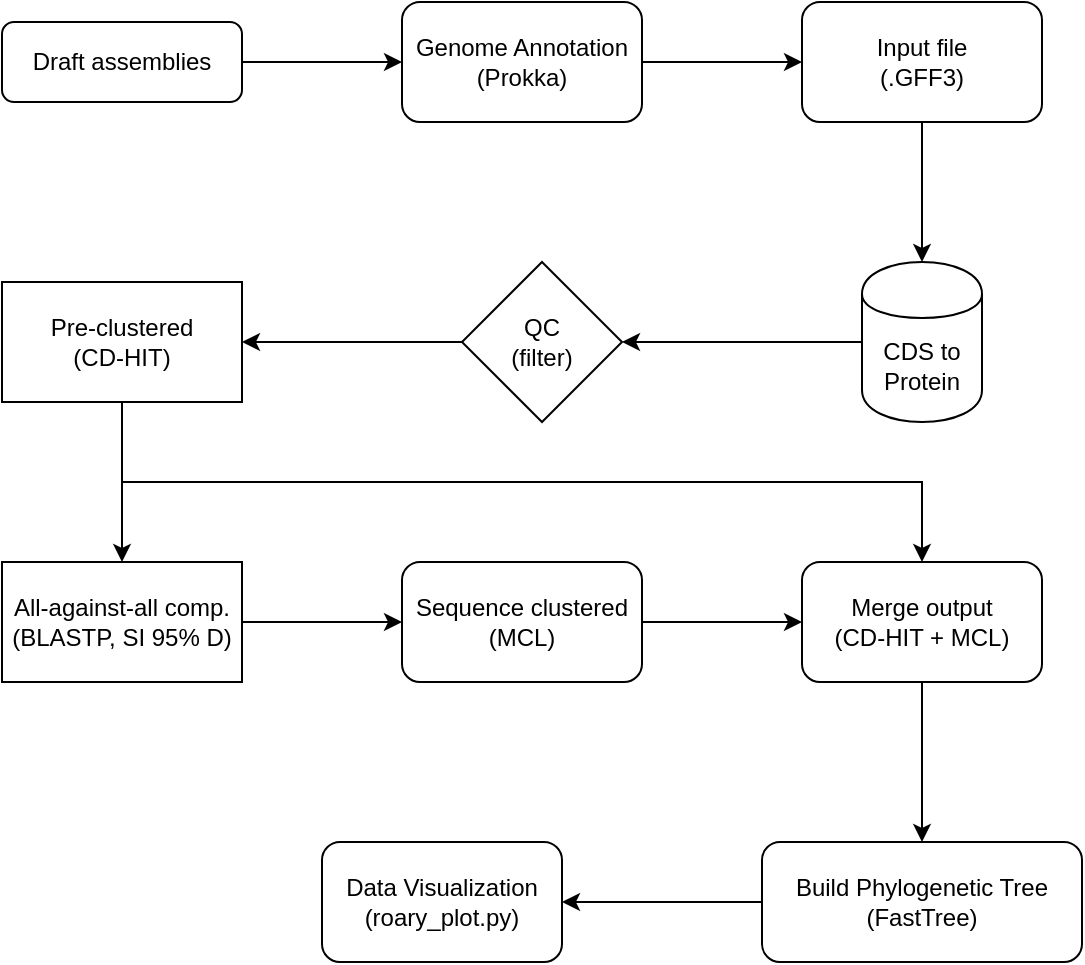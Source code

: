 <mxfile version="14.7.9" type="github">
  <diagram id="C5RBs43oDa-KdzZeNtuy" name="Page-1">
    <mxGraphModel dx="1038" dy="547" grid="1" gridSize="10" guides="1" tooltips="1" connect="1" arrows="1" fold="1" page="1" pageScale="1" pageWidth="827" pageHeight="1169" math="0" shadow="0">
      <root>
        <mxCell id="WIyWlLk6GJQsqaUBKTNV-0" />
        <mxCell id="WIyWlLk6GJQsqaUBKTNV-1" parent="WIyWlLk6GJQsqaUBKTNV-0" />
        <mxCell id="HJ8n1KOzFwiLZcirH3vF-1" value="" style="edgeStyle=orthogonalEdgeStyle;rounded=0;orthogonalLoop=1;jettySize=auto;html=1;" edge="1" parent="WIyWlLk6GJQsqaUBKTNV-1" source="WIyWlLk6GJQsqaUBKTNV-3" target="HJ8n1KOzFwiLZcirH3vF-0">
          <mxGeometry relative="1" as="geometry" />
        </mxCell>
        <mxCell id="WIyWlLk6GJQsqaUBKTNV-3" value="Draft assemblies" style="rounded=1;whiteSpace=wrap;html=1;fontSize=12;glass=0;strokeWidth=1;shadow=0;" parent="WIyWlLk6GJQsqaUBKTNV-1" vertex="1">
          <mxGeometry x="160" y="80" width="120" height="40" as="geometry" />
        </mxCell>
        <mxCell id="HJ8n1KOzFwiLZcirH3vF-3" value="" style="edgeStyle=orthogonalEdgeStyle;rounded=0;orthogonalLoop=1;jettySize=auto;html=1;" edge="1" parent="WIyWlLk6GJQsqaUBKTNV-1" source="HJ8n1KOzFwiLZcirH3vF-0" target="HJ8n1KOzFwiLZcirH3vF-2">
          <mxGeometry relative="1" as="geometry" />
        </mxCell>
        <mxCell id="HJ8n1KOzFwiLZcirH3vF-0" value="Genome Annotation&lt;br&gt;(Prokka)" style="rounded=1;whiteSpace=wrap;html=1;shadow=0;strokeWidth=1;glass=0;" vertex="1" parent="WIyWlLk6GJQsqaUBKTNV-1">
          <mxGeometry x="360" y="70" width="120" height="60" as="geometry" />
        </mxCell>
        <mxCell id="HJ8n1KOzFwiLZcirH3vF-5" value="" style="edgeStyle=orthogonalEdgeStyle;rounded=0;orthogonalLoop=1;jettySize=auto;html=1;" edge="1" parent="WIyWlLk6GJQsqaUBKTNV-1" source="HJ8n1KOzFwiLZcirH3vF-2" target="HJ8n1KOzFwiLZcirH3vF-4">
          <mxGeometry relative="1" as="geometry" />
        </mxCell>
        <mxCell id="HJ8n1KOzFwiLZcirH3vF-2" value="Input file&lt;br&gt;(.GFF3)" style="whiteSpace=wrap;html=1;rounded=1;shadow=0;strokeWidth=1;glass=0;" vertex="1" parent="WIyWlLk6GJQsqaUBKTNV-1">
          <mxGeometry x="560" y="70" width="120" height="60" as="geometry" />
        </mxCell>
        <mxCell id="HJ8n1KOzFwiLZcirH3vF-9" value="" style="edgeStyle=orthogonalEdgeStyle;rounded=0;orthogonalLoop=1;jettySize=auto;html=1;" edge="1" parent="WIyWlLk6GJQsqaUBKTNV-1" source="HJ8n1KOzFwiLZcirH3vF-4" target="HJ8n1KOzFwiLZcirH3vF-8">
          <mxGeometry relative="1" as="geometry" />
        </mxCell>
        <mxCell id="HJ8n1KOzFwiLZcirH3vF-4" value="CDS to Protein" style="shape=cylinder;whiteSpace=wrap;html=1;boundedLbl=1;backgroundOutline=1;rounded=1;shadow=0;strokeWidth=1;glass=0;" vertex="1" parent="WIyWlLk6GJQsqaUBKTNV-1">
          <mxGeometry x="590" y="200" width="60" height="80" as="geometry" />
        </mxCell>
        <mxCell id="HJ8n1KOzFwiLZcirH3vF-11" value="" style="edgeStyle=orthogonalEdgeStyle;rounded=0;orthogonalLoop=1;jettySize=auto;html=1;" edge="1" parent="WIyWlLk6GJQsqaUBKTNV-1" source="HJ8n1KOzFwiLZcirH3vF-8" target="HJ8n1KOzFwiLZcirH3vF-10">
          <mxGeometry relative="1" as="geometry" />
        </mxCell>
        <mxCell id="HJ8n1KOzFwiLZcirH3vF-8" value="QC&lt;br&gt;(filter)" style="rhombus;whiteSpace=wrap;html=1;" vertex="1" parent="WIyWlLk6GJQsqaUBKTNV-1">
          <mxGeometry x="390" y="200" width="80" height="80" as="geometry" />
        </mxCell>
        <mxCell id="HJ8n1KOzFwiLZcirH3vF-15" value="" style="edgeStyle=orthogonalEdgeStyle;rounded=0;orthogonalLoop=1;jettySize=auto;html=1;" edge="1" parent="WIyWlLk6GJQsqaUBKTNV-1" source="HJ8n1KOzFwiLZcirH3vF-10" target="HJ8n1KOzFwiLZcirH3vF-22">
          <mxGeometry relative="1" as="geometry">
            <Array as="points">
              <mxPoint x="220" y="310" />
              <mxPoint x="620" y="310" />
            </Array>
          </mxGeometry>
        </mxCell>
        <mxCell id="HJ8n1KOzFwiLZcirH3vF-27" value="" style="edgeStyle=orthogonalEdgeStyle;rounded=0;orthogonalLoop=1;jettySize=auto;html=1;" edge="1" parent="WIyWlLk6GJQsqaUBKTNV-1" source="HJ8n1KOzFwiLZcirH3vF-10" target="HJ8n1KOzFwiLZcirH3vF-14">
          <mxGeometry relative="1" as="geometry">
            <mxPoint x="60" y="240" as="targetPoint" />
          </mxGeometry>
        </mxCell>
        <mxCell id="HJ8n1KOzFwiLZcirH3vF-10" value="Pre-clustered&lt;br&gt;(CD-HIT)" style="whiteSpace=wrap;html=1;" vertex="1" parent="WIyWlLk6GJQsqaUBKTNV-1">
          <mxGeometry x="160" y="210" width="120" height="60" as="geometry" />
        </mxCell>
        <mxCell id="HJ8n1KOzFwiLZcirH3vF-21" value="" style="edgeStyle=orthogonalEdgeStyle;rounded=0;orthogonalLoop=1;jettySize=auto;html=1;" edge="1" parent="WIyWlLk6GJQsqaUBKTNV-1" source="HJ8n1KOzFwiLZcirH3vF-14" target="HJ8n1KOzFwiLZcirH3vF-20">
          <mxGeometry relative="1" as="geometry" />
        </mxCell>
        <mxCell id="HJ8n1KOzFwiLZcirH3vF-14" value="All-against-all comp. (BLASTP, SI 95% D)" style="whiteSpace=wrap;html=1;" vertex="1" parent="WIyWlLk6GJQsqaUBKTNV-1">
          <mxGeometry x="160" y="350" width="120" height="60" as="geometry" />
        </mxCell>
        <mxCell id="HJ8n1KOzFwiLZcirH3vF-23" value="" style="edgeStyle=orthogonalEdgeStyle;rounded=0;orthogonalLoop=1;jettySize=auto;html=1;" edge="1" parent="WIyWlLk6GJQsqaUBKTNV-1" source="HJ8n1KOzFwiLZcirH3vF-20" target="HJ8n1KOzFwiLZcirH3vF-22">
          <mxGeometry relative="1" as="geometry" />
        </mxCell>
        <mxCell id="HJ8n1KOzFwiLZcirH3vF-20" value="Sequence clustered&lt;br&gt;(MCL)" style="rounded=1;whiteSpace=wrap;html=1;" vertex="1" parent="WIyWlLk6GJQsqaUBKTNV-1">
          <mxGeometry x="360" y="350" width="120" height="60" as="geometry" />
        </mxCell>
        <mxCell id="HJ8n1KOzFwiLZcirH3vF-29" value="" style="edgeStyle=orthogonalEdgeStyle;rounded=0;orthogonalLoop=1;jettySize=auto;html=1;" edge="1" parent="WIyWlLk6GJQsqaUBKTNV-1" source="HJ8n1KOzFwiLZcirH3vF-22" target="HJ8n1KOzFwiLZcirH3vF-28">
          <mxGeometry relative="1" as="geometry" />
        </mxCell>
        <mxCell id="HJ8n1KOzFwiLZcirH3vF-22" value="Merge output&lt;br&gt;(CD-HIT + MCL)" style="whiteSpace=wrap;html=1;rounded=1;" vertex="1" parent="WIyWlLk6GJQsqaUBKTNV-1">
          <mxGeometry x="560" y="350" width="120" height="60" as="geometry" />
        </mxCell>
        <mxCell id="HJ8n1KOzFwiLZcirH3vF-31" value="" style="edgeStyle=orthogonalEdgeStyle;rounded=0;orthogonalLoop=1;jettySize=auto;html=1;" edge="1" parent="WIyWlLk6GJQsqaUBKTNV-1" source="HJ8n1KOzFwiLZcirH3vF-28" target="HJ8n1KOzFwiLZcirH3vF-30">
          <mxGeometry relative="1" as="geometry" />
        </mxCell>
        <mxCell id="HJ8n1KOzFwiLZcirH3vF-28" value="Build Phylogenetic Tree&lt;br&gt;(FastTree)" style="whiteSpace=wrap;html=1;rounded=1;" vertex="1" parent="WIyWlLk6GJQsqaUBKTNV-1">
          <mxGeometry x="540" y="490" width="160" height="60" as="geometry" />
        </mxCell>
        <mxCell id="HJ8n1KOzFwiLZcirH3vF-30" value="Data Visualization (roary_plot.py)" style="whiteSpace=wrap;html=1;rounded=1;" vertex="1" parent="WIyWlLk6GJQsqaUBKTNV-1">
          <mxGeometry x="320" y="490" width="120" height="60" as="geometry" />
        </mxCell>
      </root>
    </mxGraphModel>
  </diagram>
</mxfile>
